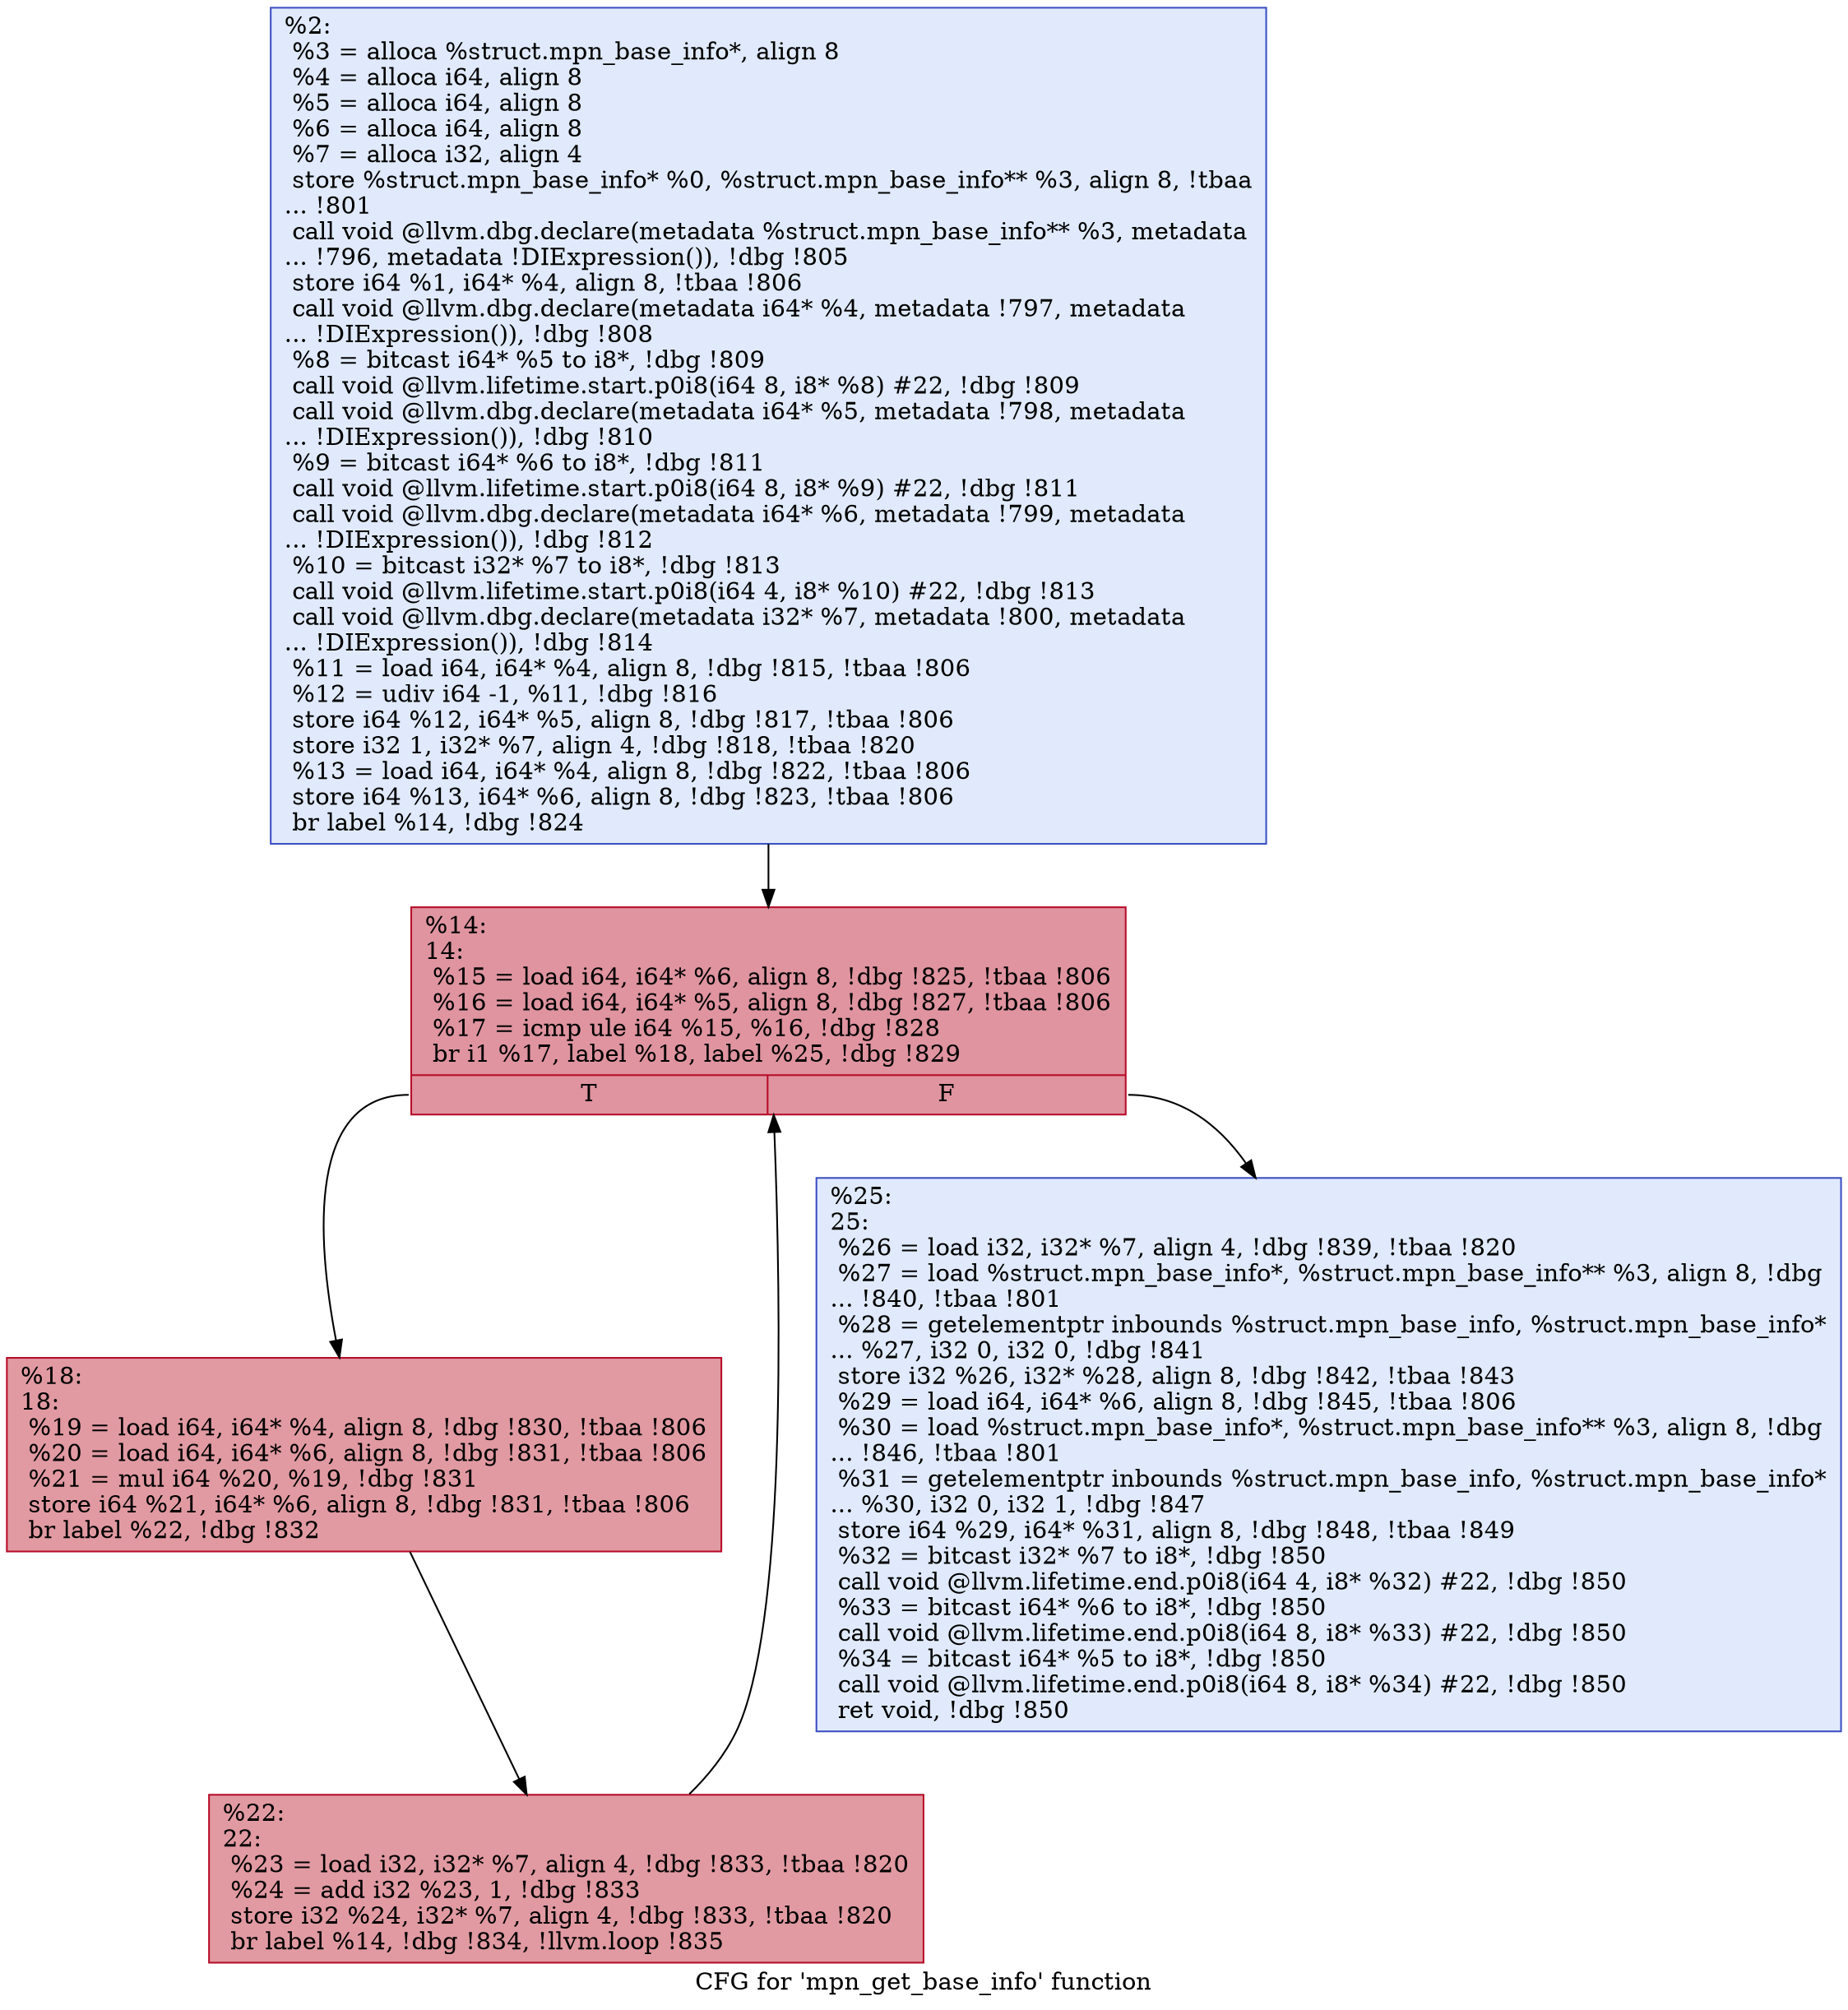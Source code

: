 digraph "CFG for 'mpn_get_base_info' function" {
	label="CFG for 'mpn_get_base_info' function";

	Node0x2569e20 [shape=record,color="#3d50c3ff", style=filled, fillcolor="#b9d0f970",label="{%2:\l  %3 = alloca %struct.mpn_base_info*, align 8\l  %4 = alloca i64, align 8\l  %5 = alloca i64, align 8\l  %6 = alloca i64, align 8\l  %7 = alloca i32, align 4\l  store %struct.mpn_base_info* %0, %struct.mpn_base_info** %3, align 8, !tbaa\l... !801\l  call void @llvm.dbg.declare(metadata %struct.mpn_base_info** %3, metadata\l... !796, metadata !DIExpression()), !dbg !805\l  store i64 %1, i64* %4, align 8, !tbaa !806\l  call void @llvm.dbg.declare(metadata i64* %4, metadata !797, metadata\l... !DIExpression()), !dbg !808\l  %8 = bitcast i64* %5 to i8*, !dbg !809\l  call void @llvm.lifetime.start.p0i8(i64 8, i8* %8) #22, !dbg !809\l  call void @llvm.dbg.declare(metadata i64* %5, metadata !798, metadata\l... !DIExpression()), !dbg !810\l  %9 = bitcast i64* %6 to i8*, !dbg !811\l  call void @llvm.lifetime.start.p0i8(i64 8, i8* %9) #22, !dbg !811\l  call void @llvm.dbg.declare(metadata i64* %6, metadata !799, metadata\l... !DIExpression()), !dbg !812\l  %10 = bitcast i32* %7 to i8*, !dbg !813\l  call void @llvm.lifetime.start.p0i8(i64 4, i8* %10) #22, !dbg !813\l  call void @llvm.dbg.declare(metadata i32* %7, metadata !800, metadata\l... !DIExpression()), !dbg !814\l  %11 = load i64, i64* %4, align 8, !dbg !815, !tbaa !806\l  %12 = udiv i64 -1, %11, !dbg !816\l  store i64 %12, i64* %5, align 8, !dbg !817, !tbaa !806\l  store i32 1, i32* %7, align 4, !dbg !818, !tbaa !820\l  %13 = load i64, i64* %4, align 8, !dbg !822, !tbaa !806\l  store i64 %13, i64* %6, align 8, !dbg !823, !tbaa !806\l  br label %14, !dbg !824\l}"];
	Node0x2569e20 -> Node0x2570570;
	Node0x2570570 [shape=record,color="#b70d28ff", style=filled, fillcolor="#b70d2870",label="{%14:\l14:                                               \l  %15 = load i64, i64* %6, align 8, !dbg !825, !tbaa !806\l  %16 = load i64, i64* %5, align 8, !dbg !827, !tbaa !806\l  %17 = icmp ule i64 %15, %16, !dbg !828\l  br i1 %17, label %18, label %25, !dbg !829\l|{<s0>T|<s1>F}}"];
	Node0x2570570:s0 -> Node0x25705c0;
	Node0x2570570:s1 -> Node0x2570660;
	Node0x25705c0 [shape=record,color="#b70d28ff", style=filled, fillcolor="#bb1b2c70",label="{%18:\l18:                                               \l  %19 = load i64, i64* %4, align 8, !dbg !830, !tbaa !806\l  %20 = load i64, i64* %6, align 8, !dbg !831, !tbaa !806\l  %21 = mul i64 %20, %19, !dbg !831\l  store i64 %21, i64* %6, align 8, !dbg !831, !tbaa !806\l  br label %22, !dbg !832\l}"];
	Node0x25705c0 -> Node0x2570610;
	Node0x2570610 [shape=record,color="#b70d28ff", style=filled, fillcolor="#bb1b2c70",label="{%22:\l22:                                               \l  %23 = load i32, i32* %7, align 4, !dbg !833, !tbaa !820\l  %24 = add i32 %23, 1, !dbg !833\l  store i32 %24, i32* %7, align 4, !dbg !833, !tbaa !820\l  br label %14, !dbg !834, !llvm.loop !835\l}"];
	Node0x2570610 -> Node0x2570570;
	Node0x2570660 [shape=record,color="#3d50c3ff", style=filled, fillcolor="#b9d0f970",label="{%25:\l25:                                               \l  %26 = load i32, i32* %7, align 4, !dbg !839, !tbaa !820\l  %27 = load %struct.mpn_base_info*, %struct.mpn_base_info** %3, align 8, !dbg\l... !840, !tbaa !801\l  %28 = getelementptr inbounds %struct.mpn_base_info, %struct.mpn_base_info*\l... %27, i32 0, i32 0, !dbg !841\l  store i32 %26, i32* %28, align 8, !dbg !842, !tbaa !843\l  %29 = load i64, i64* %6, align 8, !dbg !845, !tbaa !806\l  %30 = load %struct.mpn_base_info*, %struct.mpn_base_info** %3, align 8, !dbg\l... !846, !tbaa !801\l  %31 = getelementptr inbounds %struct.mpn_base_info, %struct.mpn_base_info*\l... %30, i32 0, i32 1, !dbg !847\l  store i64 %29, i64* %31, align 8, !dbg !848, !tbaa !849\l  %32 = bitcast i32* %7 to i8*, !dbg !850\l  call void @llvm.lifetime.end.p0i8(i64 4, i8* %32) #22, !dbg !850\l  %33 = bitcast i64* %6 to i8*, !dbg !850\l  call void @llvm.lifetime.end.p0i8(i64 8, i8* %33) #22, !dbg !850\l  %34 = bitcast i64* %5 to i8*, !dbg !850\l  call void @llvm.lifetime.end.p0i8(i64 8, i8* %34) #22, !dbg !850\l  ret void, !dbg !850\l}"];
}
